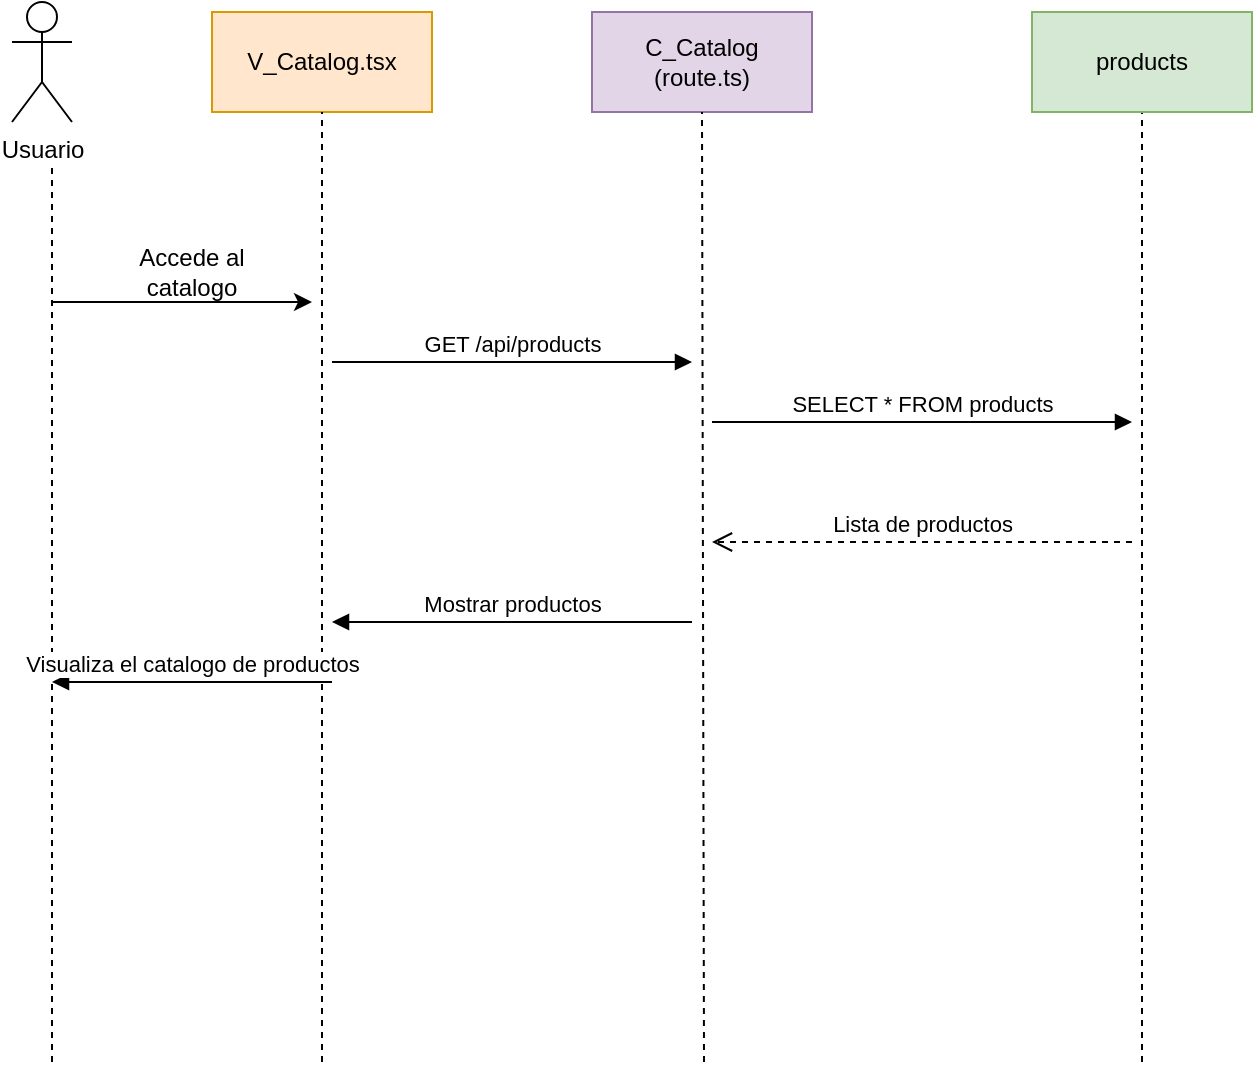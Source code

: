 <mxfile version="28.1.1">
  <diagram name="Página-1" id="eC3P_L-lj1VCmn-JV5OG">
    <mxGraphModel dx="1385" dy="763" grid="1" gridSize="10" guides="1" tooltips="1" connect="1" arrows="1" fold="1" page="1" pageScale="1" pageWidth="827" pageHeight="1169" math="0" shadow="0">
      <root>
        <mxCell id="0" />
        <mxCell id="1" parent="0" />
        <mxCell id="wrdZNbvJKTnP5NnuVsGi-5" value="Usuario" style="shape=umlActor;verticalLabelPosition=bottom;verticalAlign=top;html=1;labelPosition=center;align=center;" parent="1" vertex="1">
          <mxGeometry x="80" y="190" width="30" height="60" as="geometry" />
        </mxCell>
        <mxCell id="wrdZNbvJKTnP5NnuVsGi-7" value="V_Catalog.tsx" style="html=1;whiteSpace=wrap;fillColor=#ffe6cc;strokeColor=#d79b00;" parent="1" vertex="1">
          <mxGeometry x="180" y="195" width="110" height="50" as="geometry" />
        </mxCell>
        <mxCell id="wrdZNbvJKTnP5NnuVsGi-8" value="C_Catalog&lt;br&gt;(route.ts)" style="html=1;whiteSpace=wrap;fillColor=#e1d5e7;strokeColor=#9673a6;" parent="1" vertex="1">
          <mxGeometry x="370" y="195" width="110" height="50" as="geometry" />
        </mxCell>
        <mxCell id="wrdZNbvJKTnP5NnuVsGi-10" value="" style="endArrow=none;dashed=1;html=1;rounded=0;" parent="1" edge="1">
          <mxGeometry width="50" height="50" relative="1" as="geometry">
            <mxPoint x="100" y="720" as="sourcePoint" />
            <mxPoint x="100" y="270" as="targetPoint" />
          </mxGeometry>
        </mxCell>
        <mxCell id="wrdZNbvJKTnP5NnuVsGi-11" value="" style="endArrow=none;dashed=1;html=1;rounded=0;entryX=0.5;entryY=1;entryDx=0;entryDy=0;" parent="1" target="wrdZNbvJKTnP5NnuVsGi-7" edge="1">
          <mxGeometry width="50" height="50" relative="1" as="geometry">
            <mxPoint x="235" y="720" as="sourcePoint" />
            <mxPoint x="280" y="330" as="targetPoint" />
          </mxGeometry>
        </mxCell>
        <mxCell id="wrdZNbvJKTnP5NnuVsGi-12" value="" style="endArrow=classic;html=1;rounded=0;" parent="1" edge="1">
          <mxGeometry width="50" height="50" relative="1" as="geometry">
            <mxPoint x="100" y="340" as="sourcePoint" />
            <mxPoint x="230" y="340" as="targetPoint" />
          </mxGeometry>
        </mxCell>
        <mxCell id="wrdZNbvJKTnP5NnuVsGi-13" value="Accede al catalogo" style="text;html=1;align=center;verticalAlign=middle;whiteSpace=wrap;rounded=0;" parent="1" vertex="1">
          <mxGeometry x="130" y="310" width="80" height="30" as="geometry" />
        </mxCell>
        <mxCell id="wrdZNbvJKTnP5NnuVsGi-15" value="" style="endArrow=none;dashed=1;html=1;rounded=0;entryX=0.5;entryY=1;entryDx=0;entryDy=0;" parent="1" target="wrdZNbvJKTnP5NnuVsGi-8" edge="1">
          <mxGeometry width="50" height="50" relative="1" as="geometry">
            <mxPoint x="426" y="720" as="sourcePoint" />
            <mxPoint x="236" y="330" as="targetPoint" />
          </mxGeometry>
        </mxCell>
        <mxCell id="EEQ0ORQc2KB4gsm6ORqx-8" value="" style="endArrow=none;dashed=1;html=1;rounded=0;entryX=0.5;entryY=1;entryDx=0;entryDy=0;" parent="1" edge="1">
          <mxGeometry width="50" height="50" relative="1" as="geometry">
            <mxPoint x="645" y="720" as="sourcePoint" />
            <mxPoint x="645" y="245" as="targetPoint" />
          </mxGeometry>
        </mxCell>
        <mxCell id="EEQ0ORQc2KB4gsm6ORqx-14" value="&lt;font&gt;GET /api/products&lt;/font&gt;" style="html=1;verticalAlign=bottom;endArrow=block;curved=0;rounded=0;" parent="1" edge="1">
          <mxGeometry width="80" relative="1" as="geometry">
            <mxPoint x="240" y="370" as="sourcePoint" />
            <mxPoint x="420" y="370" as="targetPoint" />
            <mxPoint as="offset" />
          </mxGeometry>
        </mxCell>
        <mxCell id="EEQ0ORQc2KB4gsm6ORqx-17" value="SELECT * FROM products" style="html=1;verticalAlign=bottom;endArrow=block;curved=0;rounded=0;" parent="1" edge="1">
          <mxGeometry width="80" relative="1" as="geometry">
            <mxPoint x="430" y="400" as="sourcePoint" />
            <mxPoint x="640" y="400" as="targetPoint" />
            <mxPoint as="offset" />
          </mxGeometry>
        </mxCell>
        <mxCell id="EEQ0ORQc2KB4gsm6ORqx-18" value="Lista de productos" style="html=1;verticalAlign=bottom;endArrow=open;dashed=1;endSize=8;curved=0;rounded=0;" parent="1" edge="1">
          <mxGeometry relative="1" as="geometry">
            <mxPoint x="640" y="460" as="sourcePoint" />
            <mxPoint x="430" y="460" as="targetPoint" />
          </mxGeometry>
        </mxCell>
        <mxCell id="9iasXvsS_VbgWBKqhhfq-7" value="products" style="html=1;whiteSpace=wrap;fillColor=#d5e8d4;strokeColor=#82b366;" vertex="1" parent="1">
          <mxGeometry x="590" y="195" width="110" height="50" as="geometry" />
        </mxCell>
        <mxCell id="9iasXvsS_VbgWBKqhhfq-21" value="Mostrar productos" style="html=1;verticalAlign=bottom;endArrow=block;curved=0;rounded=0;" edge="1" parent="1">
          <mxGeometry width="80" relative="1" as="geometry">
            <mxPoint x="420" y="500" as="sourcePoint" />
            <mxPoint x="240" y="500" as="targetPoint" />
            <mxPoint as="offset" />
          </mxGeometry>
        </mxCell>
        <mxCell id="9iasXvsS_VbgWBKqhhfq-22" value="Visualiza el catalogo de productos" style="html=1;verticalAlign=bottom;endArrow=block;curved=0;rounded=0;" edge="1" parent="1">
          <mxGeometry width="80" relative="1" as="geometry">
            <mxPoint x="240" y="530" as="sourcePoint" />
            <mxPoint x="100" y="530" as="targetPoint" />
            <mxPoint as="offset" />
          </mxGeometry>
        </mxCell>
      </root>
    </mxGraphModel>
  </diagram>
</mxfile>
